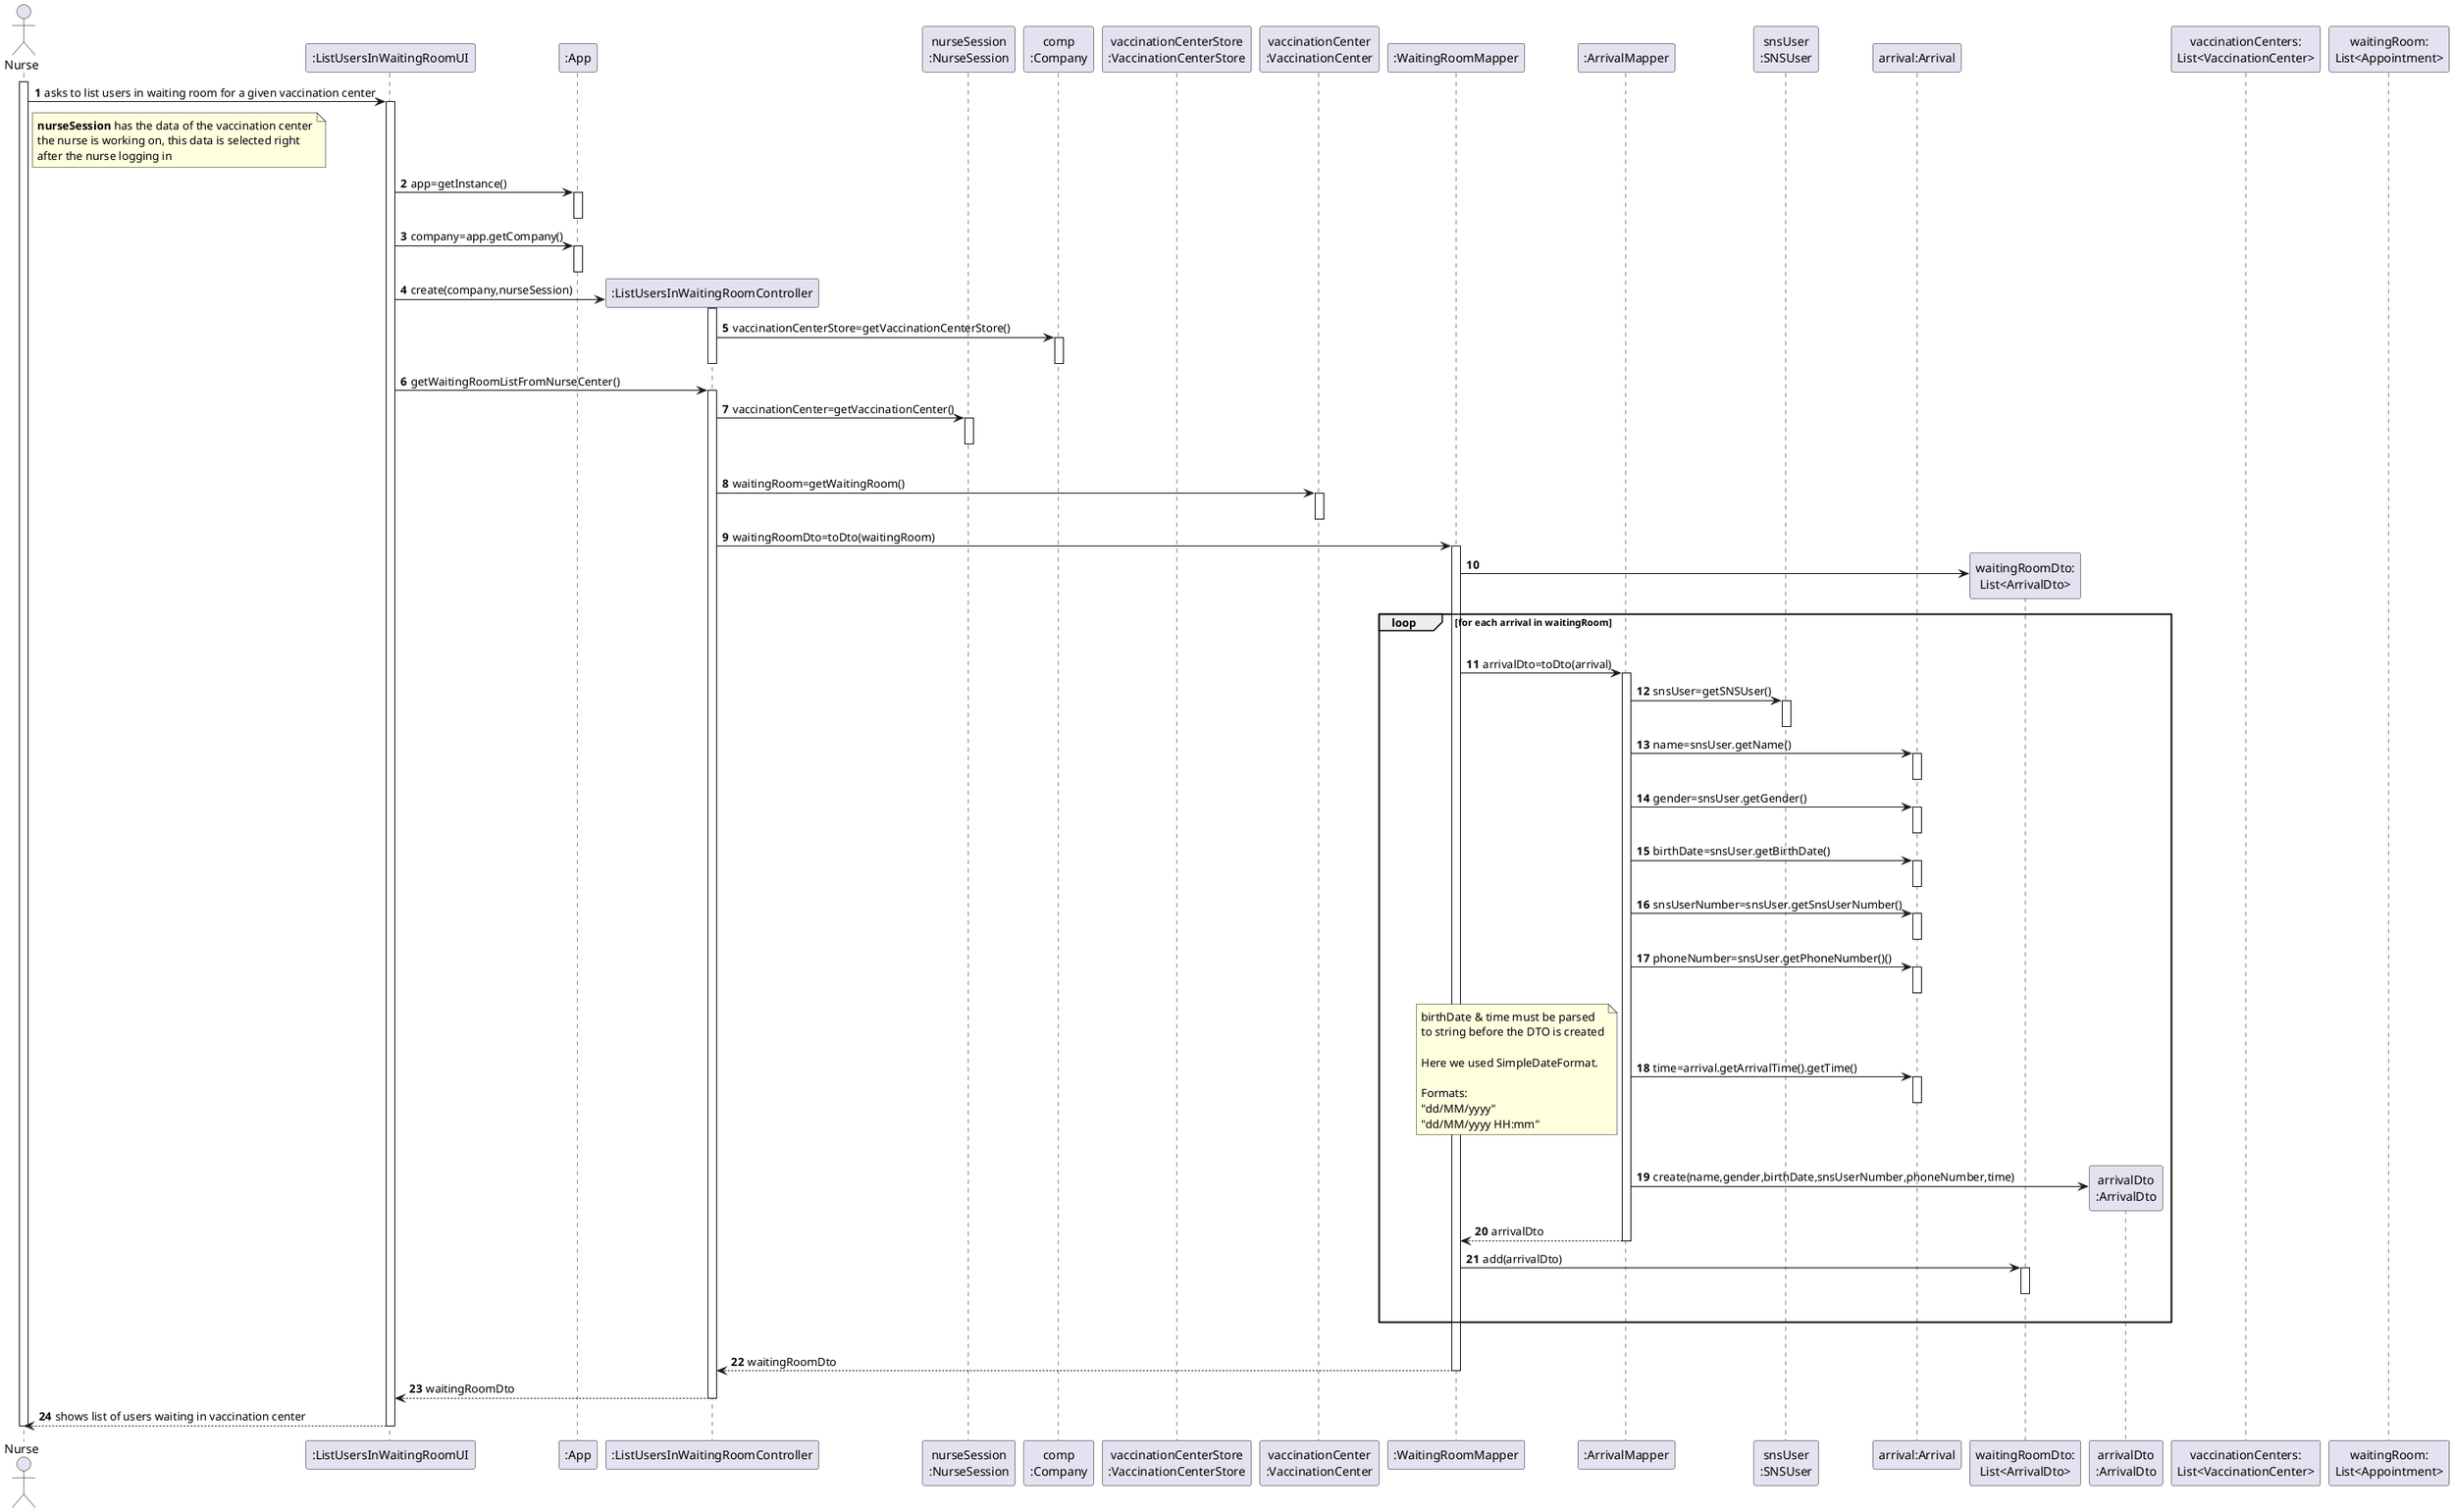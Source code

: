 @startuml
autonumber
'hide footbox
actor "Nurse" as NURSE

participant ":ListUsersInWaitingRoomUI" as UI
activate NURSE
NURSE -> UI : asks to list users in waiting room for a given vaccination center

note right of NURSE
**nurseSession** has the data of the vaccination center
the nurse is working on, this data is selected right
after the nurse logging in
end note

activate UI
participant ":App" as APP
UI -> APP : app=getInstance()
activate APP
deactivate APP
UI -> APP : company=app.getCompany()
activate APP
deactivate APP

create ":ListUsersInWaitingRoomController" as CTRL

UI -> CTRL : create(company,nurseSession)

participant "nurseSession\n:NurseSession" as FAC
participant "comp\n:Company" as COMP
participant "vaccinationCenterStore\n:VaccinationCenterStore" as VACS
participant "vaccinationCenter\n:VaccinationCenter" as VACC
participant ":WaitingRoomMapper" as WAITM
participant ":ArrivalMapper" as ARRM
participant "snsUser\n:SNSUser" as SNSU
participant "arrival:Arrival" as ARR

activate CTRL
CTRL -> COMP : vaccinationCenterStore=getVaccinationCenterStore()
activate COMP
deactivate
deactivate CTRL

UI -> CTRL : getWaitingRoomListFromNurseCenter()
activate CTRL
CTRL -> FAC : vaccinationCenter=getVaccinationCenter()
activate FAC
deactivate FAC
|||

CTRL -> VACC : waitingRoom=getWaitingRoom()
activate VACC
deactivate VACC

CTRL -> WAITM : waitingRoomDto=toDto(waitingRoom)
activate WAITM

create "waitingRoomDto:\nList<ArrivalDto>" as WAITDTO

WAITM -> WAITDTO


loop for each arrival in waitingRoom
|||
  WAITM -> ARRM : arrivalDto=toDto(arrival)
  activate ARRM
  ARRM -> SNSU : snsUser=getSNSUser()
  activate SNSU
  deactivate SNSU
  ARRM -> ARR : name=snsUser.getName()
  activate ARR
  deactivate ARR
  ARRM -> ARR : gender=snsUser.getGender()
  activate ARR
  deactivate ARR
  ARRM -> ARR : birthDate=snsUser.getBirthDate()
  activate ARR
  deactivate ARR
  ARRM -> ARR : snsUserNumber=snsUser.getSnsUserNumber()
  activate ARR
  deactivate ARR
  ARRM -> ARR : phoneNumber=snsUser.getPhoneNumber()()
  activate ARR
  deactivate ARR
  ARRM -> ARR : time=arrival.getArrivalTime().getTime()
  activate ARR
  deactivate ARR

  create "arrivalDto\n:ArrivalDto" as APODTO
  note left
   birthDate & time must be parsed 
   to string before the DTO is created
   
   Here we used SimpleDateFormat.

   Formats: 
   "dd/MM/yyyy"
   "dd/MM/yyyy HH:mm"
  end note
  ARRM -> APODTO : create(name,gender,birthDate,snsUserNumber,phoneNumber,time)
  ARRM --> WAITM : arrivalDto
  deactivate ARRM

  WAITM -> WAITDTO : add(arrivalDto)
  activate WAITDTO
  deactivate WAITDTO
|||
end

|||
WAITM --> CTRL : waitingRoomDto 

deactivate WAITM

CTRL --> UI: waitingRoomDto

deactivate COMP
deactivate CTRL
UI --> NURSE: shows list of users waiting in vaccination center
deactivate UI

deactivate UI
deactivate CTRL
deactivate NURSE

participant "vaccinationCenters:\nList<VaccinationCenter>"
participant "waitingRoom:\nList<Appointment>"

@enduml
